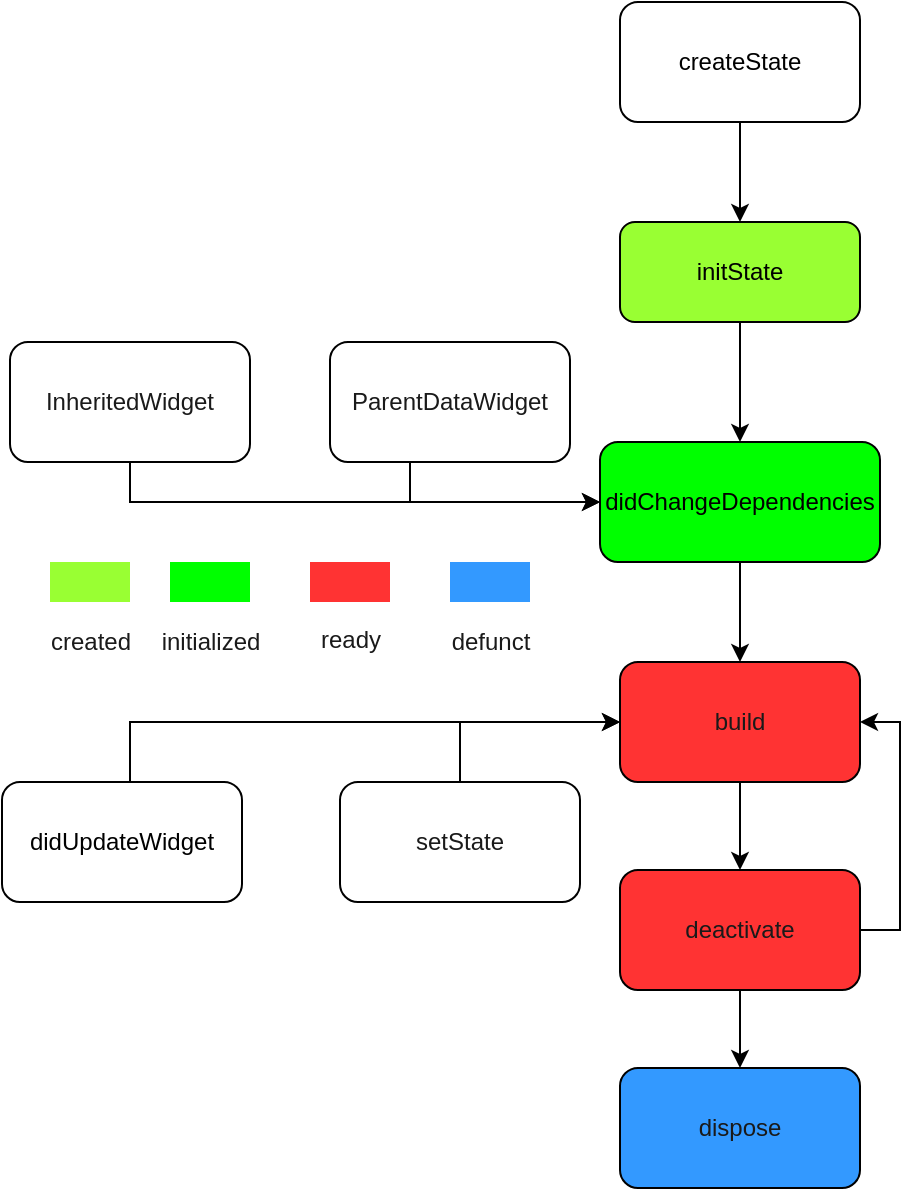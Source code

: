 <mxfile version="15.6.1" type="github">
  <diagram id="kgpKYQtTHZ0yAKxKKP6v" name="Page-1">
    <mxGraphModel dx="1298" dy="724" grid="1" gridSize="10" guides="1" tooltips="1" connect="1" arrows="1" fold="1" page="1" pageScale="1" pageWidth="850" pageHeight="1100" math="0" shadow="0">
      <root>
        <mxCell id="0" />
        <mxCell id="1" parent="0" />
        <mxCell id="v89tIRyIs-adTZuMQDM9-25" value="" style="edgeStyle=orthogonalEdgeStyle;rounded=0;orthogonalLoop=1;jettySize=auto;html=1;fontColor=#1A1A1A;" edge="1" parent="1" source="v89tIRyIs-adTZuMQDM9-2" target="v89tIRyIs-adTZuMQDM9-3">
          <mxGeometry relative="1" as="geometry" />
        </mxCell>
        <mxCell id="v89tIRyIs-adTZuMQDM9-2" value="createState" style="rounded=1;whiteSpace=wrap;html=1;" vertex="1" parent="1">
          <mxGeometry x="435" y="40" width="120" height="60" as="geometry" />
        </mxCell>
        <mxCell id="v89tIRyIs-adTZuMQDM9-24" value="" style="edgeStyle=orthogonalEdgeStyle;rounded=0;orthogonalLoop=1;jettySize=auto;html=1;fontColor=#1A1A1A;" edge="1" parent="1" source="v89tIRyIs-adTZuMQDM9-3" target="v89tIRyIs-adTZuMQDM9-18">
          <mxGeometry relative="1" as="geometry" />
        </mxCell>
        <mxCell id="v89tIRyIs-adTZuMQDM9-3" value="initState" style="rounded=1;whiteSpace=wrap;html=1;fillColor=#99FF33;" vertex="1" parent="1">
          <mxGeometry x="435" y="150" width="120" height="50" as="geometry" />
        </mxCell>
        <mxCell id="v89tIRyIs-adTZuMQDM9-8" value="" style="rounded=0;whiteSpace=wrap;html=1;fillColor=#99FF33;strokeColor=none;" vertex="1" parent="1">
          <mxGeometry x="150" y="320" width="40" height="20" as="geometry" />
        </mxCell>
        <mxCell id="v89tIRyIs-adTZuMQDM9-9" value="" style="rounded=0;whiteSpace=wrap;html=1;fontColor=#ffffff;fillColor=#3399FF;strokeColor=none;" vertex="1" parent="1">
          <mxGeometry x="350" y="320" width="40" height="20" as="geometry" />
        </mxCell>
        <mxCell id="v89tIRyIs-adTZuMQDM9-10" value="" style="rounded=0;whiteSpace=wrap;html=1;fontColor=#ffffff;fillColor=#FF3333;strokeColor=none;" vertex="1" parent="1">
          <mxGeometry x="280" y="320" width="40" height="20" as="geometry" />
        </mxCell>
        <mxCell id="v89tIRyIs-adTZuMQDM9-11" value="" style="rounded=0;whiteSpace=wrap;html=1;fillColor=#00FF00;strokeColor=none;" vertex="1" parent="1">
          <mxGeometry x="210" y="320" width="40" height="20" as="geometry" />
        </mxCell>
        <mxCell id="v89tIRyIs-adTZuMQDM9-14" value="&lt;font color=&quot;#1a1a1a&quot;&gt;defunct&lt;/font&gt;" style="text;html=1;resizable=0;autosize=1;align=center;verticalAlign=middle;points=[];fillColor=none;strokeColor=none;rounded=0;fontColor=#33FF33;" vertex="1" parent="1">
          <mxGeometry x="345" y="350" width="50" height="20" as="geometry" />
        </mxCell>
        <mxCell id="v89tIRyIs-adTZuMQDM9-15" value="&lt;font color=&quot;#1a1a1a&quot;&gt;ready&lt;/font&gt;" style="text;html=1;resizable=0;autosize=1;align=center;verticalAlign=middle;points=[];fillColor=none;strokeColor=none;rounded=0;fontColor=#33FF33;" vertex="1" parent="1">
          <mxGeometry x="275" y="349" width="50" height="20" as="geometry" />
        </mxCell>
        <mxCell id="v89tIRyIs-adTZuMQDM9-16" value="&lt;font color=&quot;#1a1a1a&quot;&gt;initialized&lt;/font&gt;" style="text;html=1;resizable=0;autosize=1;align=center;verticalAlign=middle;points=[];fillColor=none;strokeColor=none;rounded=0;fontColor=#33FF33;" vertex="1" parent="1">
          <mxGeometry x="200" y="350" width="60" height="20" as="geometry" />
        </mxCell>
        <mxCell id="v89tIRyIs-adTZuMQDM9-17" value="&lt;font color=&quot;#1a1a1a&quot;&gt;created&lt;/font&gt;" style="text;html=1;resizable=0;autosize=1;align=center;verticalAlign=middle;points=[];fillColor=none;strokeColor=none;rounded=0;fontColor=#33FF33;" vertex="1" parent="1">
          <mxGeometry x="140" y="350" width="60" height="20" as="geometry" />
        </mxCell>
        <mxCell id="v89tIRyIs-adTZuMQDM9-29" value="" style="edgeStyle=orthogonalEdgeStyle;rounded=0;orthogonalLoop=1;jettySize=auto;html=1;fontColor=#1A1A1A;" edge="1" parent="1" source="v89tIRyIs-adTZuMQDM9-18" target="v89tIRyIs-adTZuMQDM9-22">
          <mxGeometry relative="1" as="geometry" />
        </mxCell>
        <mxCell id="v89tIRyIs-adTZuMQDM9-18" value="didChangeDependencies" style="rounded=1;whiteSpace=wrap;html=1;fillColor=#00FF00;" vertex="1" parent="1">
          <mxGeometry x="425" y="260" width="140" height="60" as="geometry" />
        </mxCell>
        <mxCell id="v89tIRyIs-adTZuMQDM9-19" value="dispose" style="rounded=1;whiteSpace=wrap;html=1;fontColor=#1A1A1A;fillColor=#3399FF;" vertex="1" parent="1">
          <mxGeometry x="435" y="573" width="120" height="60" as="geometry" />
        </mxCell>
        <mxCell id="v89tIRyIs-adTZuMQDM9-36" value="" style="edgeStyle=orthogonalEdgeStyle;rounded=0;orthogonalLoop=1;jettySize=auto;html=1;fontColor=#1A1A1A;entryX=0;entryY=0.5;entryDx=0;entryDy=0;" edge="1" parent="1" source="v89tIRyIs-adTZuMQDM9-20" target="v89tIRyIs-adTZuMQDM9-22">
          <mxGeometry relative="1" as="geometry">
            <mxPoint x="350" y="390" as="targetPoint" />
            <Array as="points">
              <mxPoint x="190" y="400" />
            </Array>
          </mxGeometry>
        </mxCell>
        <mxCell id="v89tIRyIs-adTZuMQDM9-20" value="didUpdateWidget" style="rounded=1;whiteSpace=wrap;html=1;fillColor=#FFFFFF;" vertex="1" parent="1">
          <mxGeometry x="126" y="430" width="120" height="60" as="geometry" />
        </mxCell>
        <mxCell id="v89tIRyIs-adTZuMQDM9-28" style="edgeStyle=orthogonalEdgeStyle;rounded=0;orthogonalLoop=1;jettySize=auto;html=1;exitX=0.5;exitY=0;exitDx=0;exitDy=0;entryX=0;entryY=0.5;entryDx=0;entryDy=0;fontColor=#1A1A1A;" edge="1" parent="1" source="v89tIRyIs-adTZuMQDM9-21" target="v89tIRyIs-adTZuMQDM9-22">
          <mxGeometry relative="1" as="geometry" />
        </mxCell>
        <mxCell id="v89tIRyIs-adTZuMQDM9-21" value="setState" style="rounded=1;whiteSpace=wrap;html=1;fontColor=#1A1A1A;fillColor=#FFFFFF;" vertex="1" parent="1">
          <mxGeometry x="295" y="430" width="120" height="60" as="geometry" />
        </mxCell>
        <mxCell id="v89tIRyIs-adTZuMQDM9-30" value="" style="edgeStyle=orthogonalEdgeStyle;rounded=0;orthogonalLoop=1;jettySize=auto;html=1;fontColor=#1A1A1A;" edge="1" parent="1" source="v89tIRyIs-adTZuMQDM9-22" target="v89tIRyIs-adTZuMQDM9-23">
          <mxGeometry relative="1" as="geometry" />
        </mxCell>
        <mxCell id="v89tIRyIs-adTZuMQDM9-22" value="build" style="rounded=1;whiteSpace=wrap;html=1;fontColor=#1A1A1A;fillColor=#FF3333;" vertex="1" parent="1">
          <mxGeometry x="435" y="370" width="120" height="60" as="geometry" />
        </mxCell>
        <mxCell id="v89tIRyIs-adTZuMQDM9-31" style="edgeStyle=orthogonalEdgeStyle;rounded=0;orthogonalLoop=1;jettySize=auto;html=1;exitX=1;exitY=0.5;exitDx=0;exitDy=0;entryX=1;entryY=0.5;entryDx=0;entryDy=0;fontColor=#1A1A1A;" edge="1" parent="1" source="v89tIRyIs-adTZuMQDM9-23" target="v89tIRyIs-adTZuMQDM9-22">
          <mxGeometry relative="1" as="geometry" />
        </mxCell>
        <mxCell id="v89tIRyIs-adTZuMQDM9-32" value="" style="edgeStyle=orthogonalEdgeStyle;rounded=0;orthogonalLoop=1;jettySize=auto;html=1;fontColor=#1A1A1A;" edge="1" parent="1" source="v89tIRyIs-adTZuMQDM9-23" target="v89tIRyIs-adTZuMQDM9-19">
          <mxGeometry relative="1" as="geometry" />
        </mxCell>
        <mxCell id="v89tIRyIs-adTZuMQDM9-23" value="deactivate" style="rounded=1;whiteSpace=wrap;html=1;fontColor=#1A1A1A;fillColor=#FF3333;" vertex="1" parent="1">
          <mxGeometry x="435" y="474" width="120" height="60" as="geometry" />
        </mxCell>
        <mxCell id="v89tIRyIs-adTZuMQDM9-40" value="" style="edgeStyle=orthogonalEdgeStyle;rounded=0;orthogonalLoop=1;jettySize=auto;html=1;fontColor=#1A1A1A;entryX=0;entryY=0.5;entryDx=0;entryDy=0;" edge="1" parent="1" source="v89tIRyIs-adTZuMQDM9-33" target="v89tIRyIs-adTZuMQDM9-18">
          <mxGeometry relative="1" as="geometry">
            <mxPoint x="190" y="350" as="targetPoint" />
            <Array as="points">
              <mxPoint x="190" y="290" />
            </Array>
          </mxGeometry>
        </mxCell>
        <mxCell id="v89tIRyIs-adTZuMQDM9-33" value="InheritedWidget" style="rounded=1;whiteSpace=wrap;html=1;fontColor=#1A1A1A;fillColor=#FFFFFF;gradientColor=none;" vertex="1" parent="1">
          <mxGeometry x="130" y="210" width="120" height="60" as="geometry" />
        </mxCell>
        <mxCell id="v89tIRyIs-adTZuMQDM9-38" value="" style="edgeStyle=orthogonalEdgeStyle;rounded=0;orthogonalLoop=1;jettySize=auto;html=1;fontColor=#1A1A1A;entryX=0;entryY=0.5;entryDx=0;entryDy=0;" edge="1" parent="1" source="v89tIRyIs-adTZuMQDM9-34" target="v89tIRyIs-adTZuMQDM9-18">
          <mxGeometry relative="1" as="geometry">
            <mxPoint x="330" y="350" as="targetPoint" />
            <Array as="points">
              <mxPoint x="330" y="290" />
            </Array>
          </mxGeometry>
        </mxCell>
        <mxCell id="v89tIRyIs-adTZuMQDM9-34" value="ParentDataWidget" style="rounded=1;whiteSpace=wrap;html=1;fontColor=#1A1A1A;fillColor=#FFFFFF;gradientColor=none;" vertex="1" parent="1">
          <mxGeometry x="290" y="210" width="120" height="60" as="geometry" />
        </mxCell>
      </root>
    </mxGraphModel>
  </diagram>
</mxfile>
